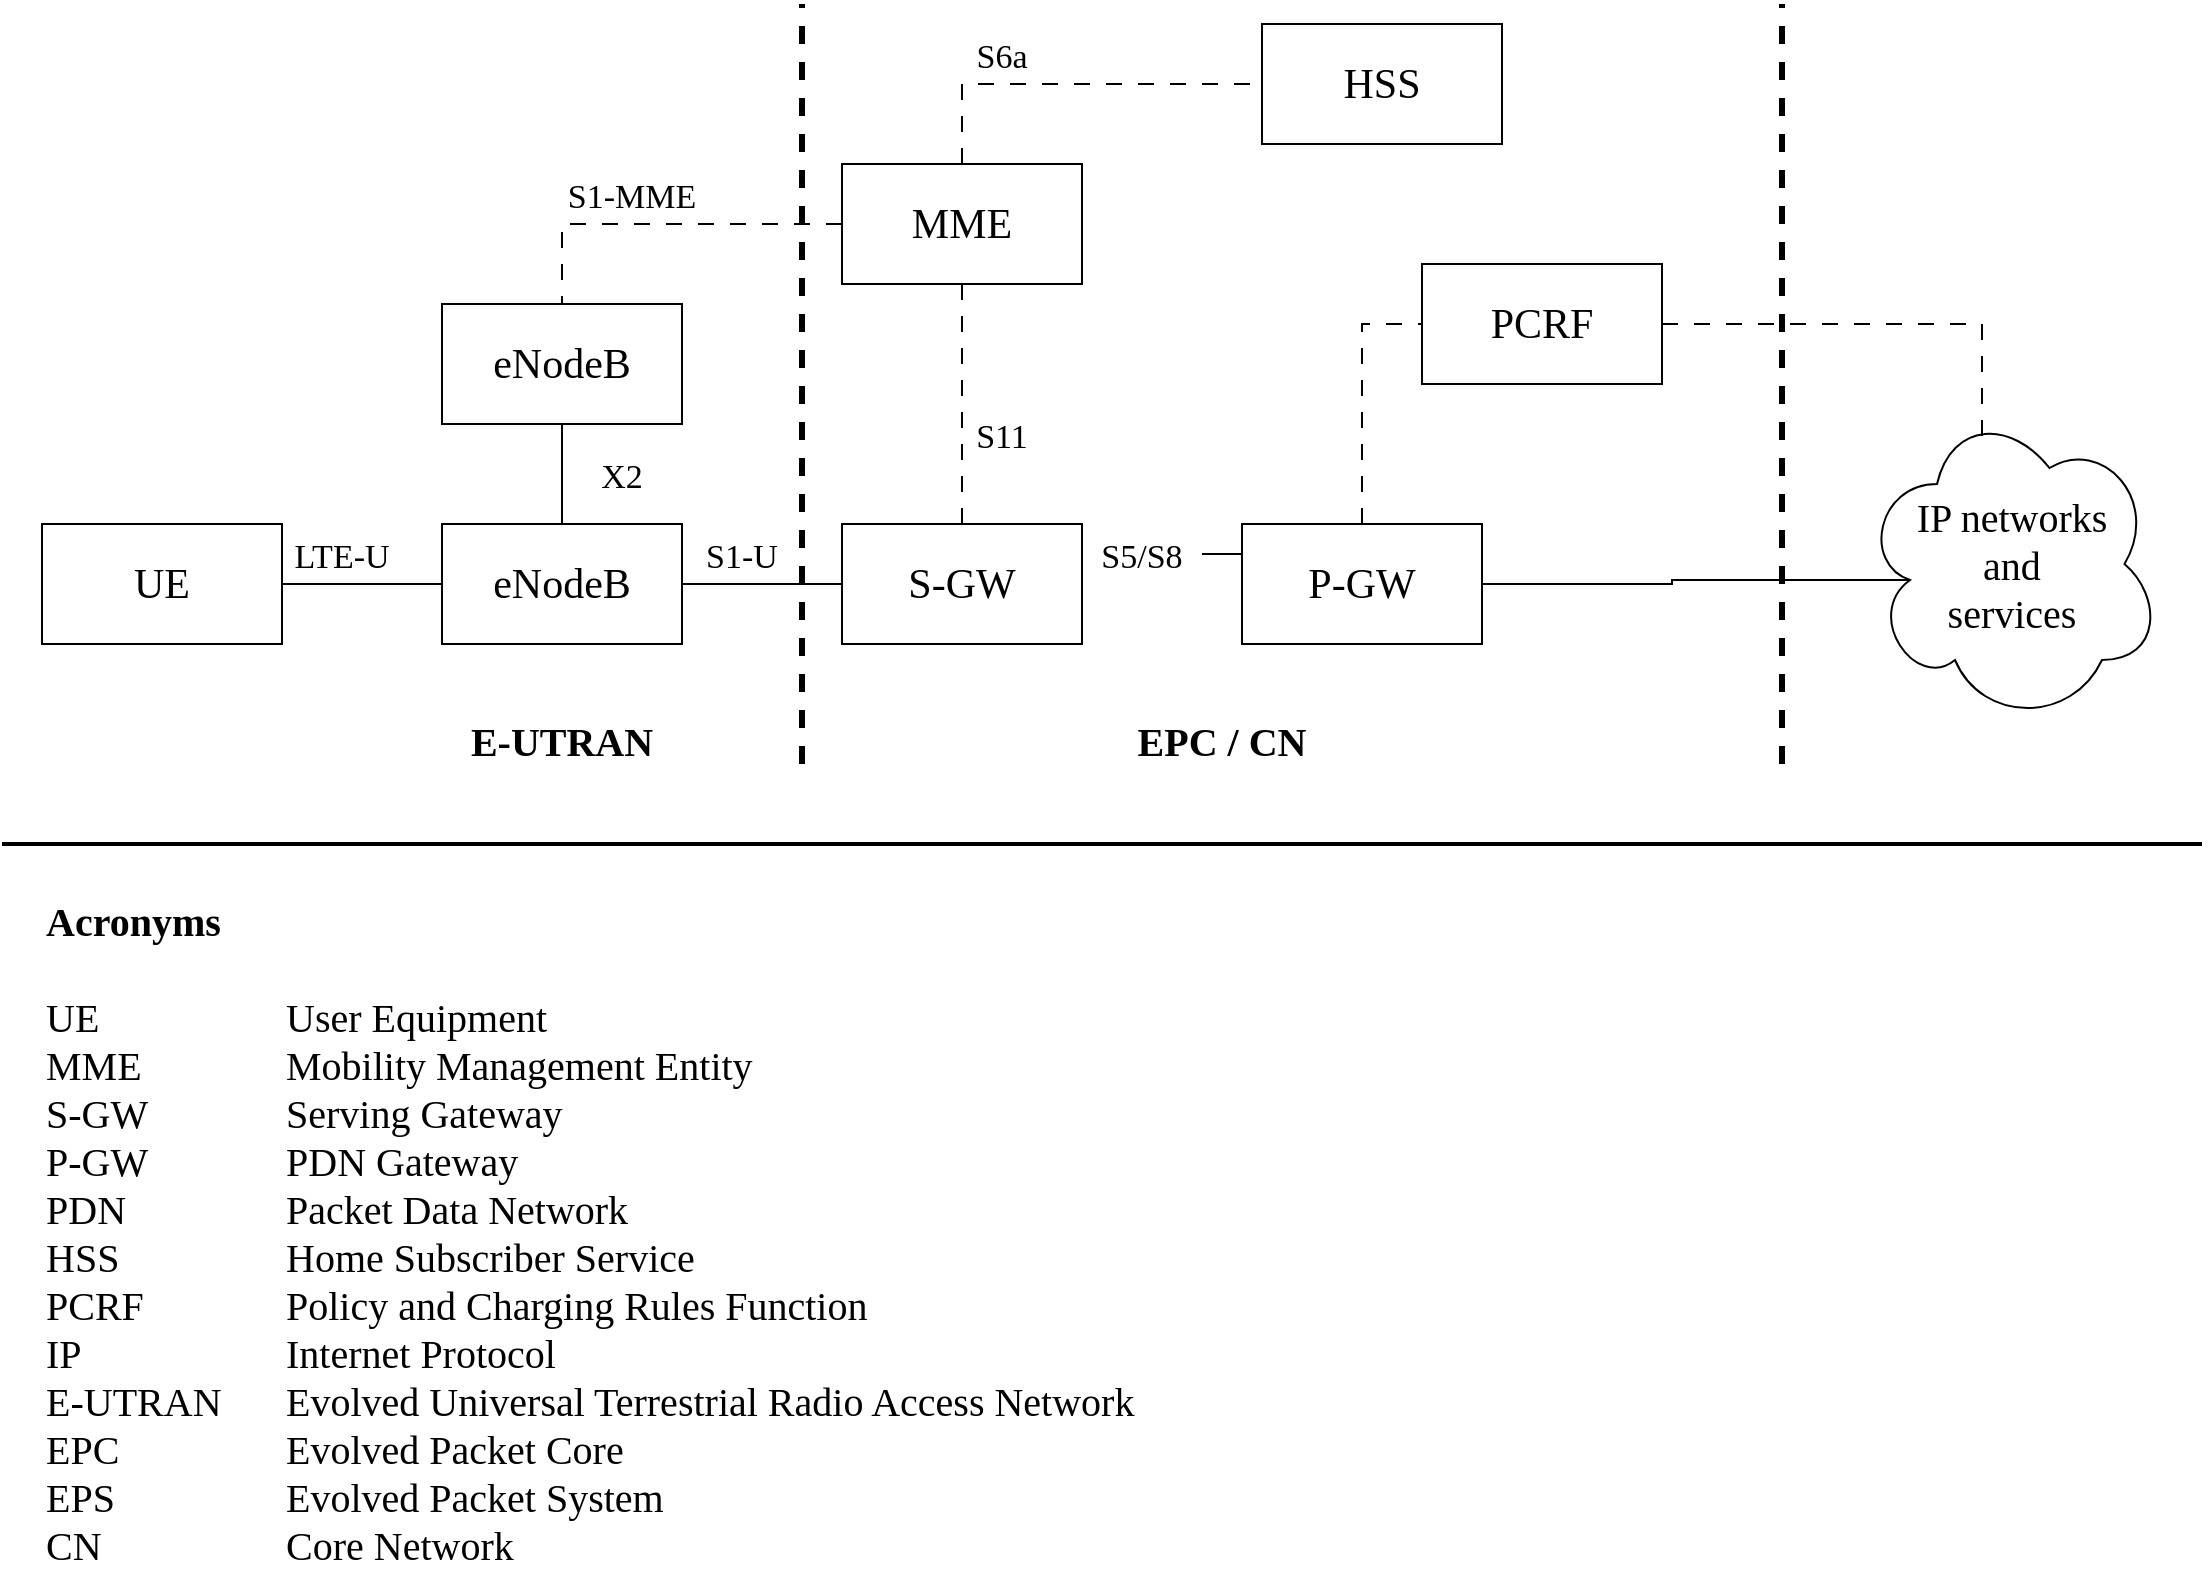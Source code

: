 <mxfile version="26.0.16">
  <diagram name="4G Arch" id="kdekr-74l3fG8k_nJq0Z">
    <mxGraphModel dx="1311" dy="813" grid="1" gridSize="10" guides="1" tooltips="1" connect="1" arrows="1" fold="1" page="1" pageScale="1" pageWidth="1169" pageHeight="827" math="0" shadow="0">
      <root>
        <mxCell id="0" />
        <mxCell id="1" parent="0" />
        <mxCell id="MZZMYxOEF6bEyVQnh1xA-2" value="S1-MME" style="text;html=1;align=center;verticalAlign=top;whiteSpace=wrap;rounded=0;fontFamily=Times New Roman;fontSize=17;" parent="1" vertex="1">
          <mxGeometry x="300" y="100" width="70" height="30" as="geometry" />
        </mxCell>
        <mxCell id="nHdclkd6g211Ud96iTYE-10" style="edgeStyle=orthogonalEdgeStyle;rounded=0;orthogonalLoop=1;jettySize=auto;html=1;exitX=1;exitY=0.5;exitDx=0;exitDy=0;entryX=0;entryY=0.5;entryDx=0;entryDy=0;endArrow=none;startFill=0;fontFamily=Times New Roman;verticalAlign=top;" edge="1" parent="1" source="nHdclkd6g211Ud96iTYE-1" target="nHdclkd6g211Ud96iTYE-2">
          <mxGeometry relative="1" as="geometry" />
        </mxCell>
        <mxCell id="nHdclkd6g211Ud96iTYE-1" value="UE" style="rounded=0;whiteSpace=wrap;html=1;fontFamily=Times New Roman;verticalAlign=middle;fontSize=21;" vertex="1" parent="1">
          <mxGeometry x="40" y="280" width="120" height="60" as="geometry" />
        </mxCell>
        <mxCell id="nHdclkd6g211Ud96iTYE-11" style="edgeStyle=orthogonalEdgeStyle;rounded=0;orthogonalLoop=1;jettySize=auto;html=1;exitX=1;exitY=0.5;exitDx=0;exitDy=0;entryX=0;entryY=0.5;entryDx=0;entryDy=0;endArrow=none;startFill=0;fontFamily=Times New Roman;verticalAlign=top;" edge="1" parent="1" source="nHdclkd6g211Ud96iTYE-2" target="nHdclkd6g211Ud96iTYE-4">
          <mxGeometry relative="1" as="geometry" />
        </mxCell>
        <mxCell id="nHdclkd6g211Ud96iTYE-2" value="eNodeB" style="rounded=0;whiteSpace=wrap;html=1;fontFamily=Times New Roman;verticalAlign=middle;fontSize=21;" vertex="1" parent="1">
          <mxGeometry x="240" y="280" width="120" height="60" as="geometry" />
        </mxCell>
        <mxCell id="nHdclkd6g211Ud96iTYE-14" style="edgeStyle=orthogonalEdgeStyle;rounded=0;orthogonalLoop=1;jettySize=auto;html=1;entryX=0.5;entryY=0;entryDx=0;entryDy=0;exitX=0.5;exitY=1;exitDx=0;exitDy=0;dashed=1;dashPattern=8 8;endArrow=none;startFill=0;fontFamily=Times New Roman;verticalAlign=top;" edge="1" parent="1" source="nHdclkd6g211Ud96iTYE-3" target="nHdclkd6g211Ud96iTYE-4">
          <mxGeometry relative="1" as="geometry">
            <mxPoint x="490" y="240" as="sourcePoint" />
          </mxGeometry>
        </mxCell>
        <mxCell id="nHdclkd6g211Ud96iTYE-15" style="edgeStyle=orthogonalEdgeStyle;rounded=0;orthogonalLoop=1;jettySize=auto;html=1;exitX=0.5;exitY=0;exitDx=0;exitDy=0;entryX=0;entryY=0.5;entryDx=0;entryDy=0;dashed=1;dashPattern=8 8;endArrow=none;startFill=0;fontFamily=Times New Roman;verticalAlign=top;" edge="1" parent="1" source="nHdclkd6g211Ud96iTYE-3" target="nHdclkd6g211Ud96iTYE-6">
          <mxGeometry relative="1" as="geometry" />
        </mxCell>
        <mxCell id="nHdclkd6g211Ud96iTYE-36" style="edgeStyle=orthogonalEdgeStyle;rounded=0;orthogonalLoop=1;jettySize=auto;html=1;exitX=0;exitY=0.5;exitDx=0;exitDy=0;entryX=0.5;entryY=0;entryDx=0;entryDy=0;dashed=1;dashPattern=8 8;endArrow=none;startFill=0;" edge="1" parent="1" source="nHdclkd6g211Ud96iTYE-3" target="nHdclkd6g211Ud96iTYE-34">
          <mxGeometry relative="1" as="geometry" />
        </mxCell>
        <mxCell id="nHdclkd6g211Ud96iTYE-3" value="MME" style="rounded=0;whiteSpace=wrap;html=1;fontFamily=Times New Roman;verticalAlign=middle;fontSize=21;" vertex="1" parent="1">
          <mxGeometry x="440" y="100" width="120" height="60" as="geometry" />
        </mxCell>
        <mxCell id="nHdclkd6g211Ud96iTYE-16" style="edgeStyle=orthogonalEdgeStyle;rounded=0;orthogonalLoop=1;jettySize=auto;html=1;exitX=1;exitY=0.5;exitDx=0;exitDy=0;entryX=0;entryY=0.5;entryDx=0;entryDy=0;endArrow=none;startFill=0;fontFamily=Times New Roman;verticalAlign=top;" edge="1" parent="1" source="nHdclkd6g211Ud96iTYE-24" target="nHdclkd6g211Ud96iTYE-5">
          <mxGeometry relative="1" as="geometry" />
        </mxCell>
        <mxCell id="nHdclkd6g211Ud96iTYE-4" value="S-GW" style="rounded=0;whiteSpace=wrap;html=1;fontFamily=Times New Roman;verticalAlign=middle;fontSize=21;" vertex="1" parent="1">
          <mxGeometry x="440" y="280" width="120" height="60" as="geometry" />
        </mxCell>
        <mxCell id="nHdclkd6g211Ud96iTYE-17" style="edgeStyle=orthogonalEdgeStyle;rounded=0;orthogonalLoop=1;jettySize=auto;html=1;exitX=0.5;exitY=0;exitDx=0;exitDy=0;entryX=0;entryY=0.5;entryDx=0;entryDy=0;dashed=1;dashPattern=8 8;endArrow=none;startFill=0;fontFamily=Times New Roman;verticalAlign=top;" edge="1" parent="1" source="nHdclkd6g211Ud96iTYE-5" target="nHdclkd6g211Ud96iTYE-7">
          <mxGeometry relative="1" as="geometry" />
        </mxCell>
        <mxCell id="nHdclkd6g211Ud96iTYE-5" value="P-GW" style="rounded=0;whiteSpace=wrap;html=1;fontFamily=Times New Roman;verticalAlign=middle;fontSize=21;" vertex="1" parent="1">
          <mxGeometry x="640" y="280" width="120" height="60" as="geometry" />
        </mxCell>
        <mxCell id="nHdclkd6g211Ud96iTYE-6" value="HSS" style="rounded=0;whiteSpace=wrap;html=1;fontFamily=Times New Roman;verticalAlign=middle;fontSize=21;" vertex="1" parent="1">
          <mxGeometry x="650" y="30" width="120" height="60" as="geometry" />
        </mxCell>
        <mxCell id="nHdclkd6g211Ud96iTYE-7" value="PCRF" style="rounded=0;whiteSpace=wrap;html=1;fontFamily=Times New Roman;verticalAlign=middle;fontSize=21;" vertex="1" parent="1">
          <mxGeometry x="730" y="150" width="120" height="60" as="geometry" />
        </mxCell>
        <mxCell id="nHdclkd6g211Ud96iTYE-8" value="IP networks&lt;div&gt;and&lt;/div&gt;&lt;div&gt;services&lt;/div&gt;" style="ellipse;shape=cloud;whiteSpace=wrap;html=1;fontFamily=Times New Roman;verticalAlign=middle;fontSize=20;" vertex="1" parent="1">
          <mxGeometry x="950" y="220" width="150" height="160" as="geometry" />
        </mxCell>
        <mxCell id="nHdclkd6g211Ud96iTYE-18" style="edgeStyle=orthogonalEdgeStyle;rounded=0;orthogonalLoop=1;jettySize=auto;html=1;exitX=1;exitY=0.5;exitDx=0;exitDy=0;entryX=0.16;entryY=0.55;entryDx=0;entryDy=0;entryPerimeter=0;endArrow=none;startFill=0;fontFamily=Times New Roman;verticalAlign=top;" edge="1" parent="1" source="nHdclkd6g211Ud96iTYE-5" target="nHdclkd6g211Ud96iTYE-8">
          <mxGeometry relative="1" as="geometry" />
        </mxCell>
        <mxCell id="nHdclkd6g211Ud96iTYE-19" value="LTE-U" style="text;html=1;align=center;verticalAlign=top;whiteSpace=wrap;rounded=0;fontFamily=Times New Roman;fontSize=17;" vertex="1" parent="1">
          <mxGeometry x="160" y="280" width="60" height="30" as="geometry" />
        </mxCell>
        <mxCell id="nHdclkd6g211Ud96iTYE-20" value="S1-U" style="text;html=1;align=center;verticalAlign=top;whiteSpace=wrap;rounded=0;fontFamily=Times New Roman;fontSize=17;" vertex="1" parent="1">
          <mxGeometry x="360" y="280" width="60" height="30" as="geometry" />
        </mxCell>
        <mxCell id="nHdclkd6g211Ud96iTYE-22" value="S6a" style="text;html=1;align=center;verticalAlign=top;whiteSpace=wrap;rounded=0;fontFamily=Times New Roman;fontSize=17;" vertex="1" parent="1">
          <mxGeometry x="490" y="30" width="60" height="30" as="geometry" />
        </mxCell>
        <mxCell id="nHdclkd6g211Ud96iTYE-23" value="S11" style="text;html=1;align=center;verticalAlign=top;whiteSpace=wrap;rounded=0;fontFamily=Times New Roman;fontSize=17;" vertex="1" parent="1">
          <mxGeometry x="490" y="220" width="60" height="30" as="geometry" />
        </mxCell>
        <mxCell id="nHdclkd6g211Ud96iTYE-26" value="&lt;div&gt;&lt;font&gt;&lt;b&gt;Acronyms&lt;/b&gt;&lt;/font&gt;&lt;/div&gt;&lt;div&gt;&lt;font&gt;&lt;br&gt;&lt;/font&gt;&lt;/div&gt;&lt;font&gt;UE&lt;span style=&quot;white-space: pre;&quot;&gt;&#x9;&lt;/span&gt;&lt;span style=&quot;white-space: pre;&quot;&gt;&#x9;&lt;span style=&quot;white-space: pre;&quot;&gt;&#x9;&lt;/span&gt;&lt;/span&gt;User Equipment&lt;/font&gt;&lt;div&gt;&lt;font&gt;MME&lt;span style=&quot;white-space: pre;&quot;&gt;&#x9;&lt;span style=&quot;white-space: pre;&quot;&gt;&#x9;&lt;/span&gt;&lt;/span&gt;Mobility Management Entity&lt;/font&gt;&lt;/div&gt;&lt;div&gt;&lt;font&gt;S-GW&lt;span style=&quot;white-space: pre;&quot;&gt;&#x9;&lt;span style=&quot;white-space: pre;&quot;&gt;&#x9;&lt;/span&gt;&lt;/span&gt;Serving Gateway&lt;/font&gt;&lt;/div&gt;&lt;div&gt;&lt;font&gt;P-GW&lt;span style=&quot;white-space: pre;&quot;&gt;&#x9;&lt;span style=&quot;white-space: pre;&quot;&gt;&#x9;&lt;/span&gt;&lt;/span&gt;PDN Gateway&lt;/font&gt;&lt;/div&gt;&lt;div&gt;&lt;font&gt;PDN&lt;span style=&quot;white-space: pre;&quot;&gt;&#x9;&lt;/span&gt;&lt;span style=&quot;white-space: pre;&quot;&gt;&#x9;&lt;/span&gt;Packet Data Network&lt;/font&gt;&lt;/div&gt;&lt;div&gt;&lt;font&gt;HSS&lt;span style=&quot;white-space: pre;&quot;&gt;&#x9;&lt;/span&gt;&lt;span style=&quot;white-space: pre;&quot;&gt;&#x9;&lt;span style=&quot;white-space: pre;&quot;&gt;&#x9;&lt;/span&gt;&lt;/span&gt;Home Subscriber Service&lt;/font&gt;&lt;/div&gt;&lt;div&gt;&lt;font&gt;PCRF&lt;span style=&quot;white-space: pre;&quot;&gt;&#x9;&lt;span style=&quot;white-space: pre;&quot;&gt;&#x9;&lt;/span&gt;&lt;/span&gt;Policy and Charging Rules Function&lt;/font&gt;&lt;/div&gt;&lt;div&gt;&lt;font&gt;IP&lt;span style=&quot;white-space: pre;&quot;&gt;&#x9;&lt;/span&gt;&lt;span style=&quot;white-space: pre;&quot;&gt;&#x9;&lt;span style=&quot;white-space: pre;&quot;&gt;&#x9;&lt;/span&gt;&lt;/span&gt;Internet Protocol&lt;/font&gt;&lt;/div&gt;&lt;div&gt;&lt;font&gt;E-UTRAN&lt;span style=&quot;white-space: pre;&quot;&gt;&#x9;&lt;/span&gt;Evolved Universal Terrestrial Radio Access Network&lt;/font&gt;&lt;/div&gt;&lt;div&gt;&lt;font&gt;EPC&lt;span style=&quot;white-space: pre;&quot;&gt;&#x9;&lt;/span&gt;&lt;span style=&quot;white-space: pre;&quot;&gt;&#x9;&lt;/span&gt;&lt;span style=&quot;white-space: pre;&quot;&gt;&#x9;&lt;/span&gt;Evolved Packet Core&lt;/font&gt;&lt;/div&gt;&lt;div&gt;&lt;font&gt;EPS&lt;span style=&quot;white-space: pre;&quot;&gt;&#x9;&lt;/span&gt;&lt;span style=&quot;white-space: pre;&quot;&gt;&#x9;&lt;/span&gt;&lt;span style=&quot;white-space: pre;&quot;&gt;&#x9;&lt;/span&gt;Evolved Packet System&lt;/font&gt;&lt;/div&gt;&lt;div&gt;&lt;font&gt;CN&lt;span style=&quot;white-space: pre;&quot;&gt;&#x9;&lt;/span&gt;&lt;span style=&quot;white-space: pre;&quot;&gt;&#x9;&lt;/span&gt;&lt;span style=&quot;white-space: pre;&quot;&gt;&#x9;&lt;/span&gt;Core Network&lt;/font&gt;&lt;/div&gt;" style="text;html=1;align=left;verticalAlign=top;whiteSpace=wrap;rounded=0;fontSize=20;fontFamily=Times New Roman;" vertex="1" parent="1">
          <mxGeometry x="40" y="460" width="600" height="340" as="geometry" />
        </mxCell>
        <mxCell id="nHdclkd6g211Ud96iTYE-27" style="edgeStyle=orthogonalEdgeStyle;rounded=0;orthogonalLoop=1;jettySize=auto;html=1;exitX=1;exitY=0.5;exitDx=0;exitDy=0;entryX=0.4;entryY=0.1;entryDx=0;entryDy=0;entryPerimeter=0;dashed=1;dashPattern=8 8;endArrow=none;startFill=0;fontFamily=Times New Roman;verticalAlign=top;" edge="1" parent="1" source="nHdclkd6g211Ud96iTYE-7" target="nHdclkd6g211Ud96iTYE-8">
          <mxGeometry relative="1" as="geometry" />
        </mxCell>
        <mxCell id="nHdclkd6g211Ud96iTYE-28" value="" style="endArrow=none;dashed=1;html=1;rounded=0;strokeWidth=3;fontFamily=Times New Roman;verticalAlign=top;" edge="1" parent="1">
          <mxGeometry width="50" height="50" relative="1" as="geometry">
            <mxPoint x="420" y="400" as="sourcePoint" />
            <mxPoint x="420" y="20" as="targetPoint" />
          </mxGeometry>
        </mxCell>
        <mxCell id="nHdclkd6g211Ud96iTYE-29" value="&lt;font&gt;&lt;b&gt;E-UTRAN&lt;/b&gt;&lt;/font&gt;" style="text;html=1;align=center;verticalAlign=top;whiteSpace=wrap;rounded=0;fontFamily=Times New Roman;fontSize=20;" vertex="1" parent="1">
          <mxGeometry x="240" y="370" width="120" height="30" as="geometry" />
        </mxCell>
        <mxCell id="nHdclkd6g211Ud96iTYE-30" value="" style="endArrow=none;html=1;rounded=0;strokeWidth=2;fontFamily=Times New Roman;verticalAlign=top;" edge="1" parent="1">
          <mxGeometry width="50" height="50" relative="1" as="geometry">
            <mxPoint x="1120" y="440" as="sourcePoint" />
            <mxPoint x="20" y="440" as="targetPoint" />
          </mxGeometry>
        </mxCell>
        <mxCell id="nHdclkd6g211Ud96iTYE-31" value="&lt;font&gt;&lt;b&gt;EPC / CN&lt;/b&gt;&lt;/font&gt;" style="text;html=1;align=center;verticalAlign=top;whiteSpace=wrap;rounded=0;fontFamily=Times New Roman;fontSize=20;" vertex="1" parent="1">
          <mxGeometry x="570" y="370" width="120" height="30" as="geometry" />
        </mxCell>
        <mxCell id="nHdclkd6g211Ud96iTYE-33" value="" style="endArrow=none;dashed=1;html=1;rounded=0;strokeWidth=3;fontFamily=Times New Roman;verticalAlign=top;" edge="1" parent="1">
          <mxGeometry width="50" height="50" relative="1" as="geometry">
            <mxPoint x="910" y="400" as="sourcePoint" />
            <mxPoint x="910" y="20" as="targetPoint" />
          </mxGeometry>
        </mxCell>
        <mxCell id="nHdclkd6g211Ud96iTYE-35" style="edgeStyle=orthogonalEdgeStyle;rounded=0;orthogonalLoop=1;jettySize=auto;html=1;exitX=0.5;exitY=1;exitDx=0;exitDy=0;entryX=0.5;entryY=0;entryDx=0;entryDy=0;endArrow=none;startFill=0;" edge="1" parent="1" source="nHdclkd6g211Ud96iTYE-34" target="nHdclkd6g211Ud96iTYE-2">
          <mxGeometry relative="1" as="geometry" />
        </mxCell>
        <mxCell id="nHdclkd6g211Ud96iTYE-34" value="eNodeB" style="rounded=0;whiteSpace=wrap;html=1;fontFamily=Times New Roman;verticalAlign=middle;fontSize=21;" vertex="1" parent="1">
          <mxGeometry x="240" y="170" width="120" height="60" as="geometry" />
        </mxCell>
        <mxCell id="nHdclkd6g211Ud96iTYE-37" value="X2" style="text;html=1;align=center;verticalAlign=top;whiteSpace=wrap;rounded=0;fontFamily=Times New Roman;fontSize=17;" vertex="1" parent="1">
          <mxGeometry x="300" y="240" width="60" height="30" as="geometry" />
        </mxCell>
        <mxCell id="nHdclkd6g211Ud96iTYE-40" value="" style="edgeStyle=orthogonalEdgeStyle;rounded=0;orthogonalLoop=1;jettySize=auto;html=1;exitX=1;exitY=0.5;exitDx=0;exitDy=0;entryX=0;entryY=0.5;entryDx=0;entryDy=0;endArrow=none;startFill=0;fontFamily=Times New Roman;verticalAlign=top;" edge="1" parent="1" source="nHdclkd6g211Ud96iTYE-4" target="nHdclkd6g211Ud96iTYE-24">
          <mxGeometry relative="1" as="geometry">
            <mxPoint x="560" y="310" as="sourcePoint" />
            <mxPoint x="640" y="310" as="targetPoint" />
          </mxGeometry>
        </mxCell>
        <mxCell id="nHdclkd6g211Ud96iTYE-24" value="S5/S8" style="text;html=1;align=center;verticalAlign=top;whiteSpace=wrap;rounded=0;fontFamily=Times New Roman;fontSize=17;" vertex="1" parent="1">
          <mxGeometry x="560" y="280" width="60" height="30" as="geometry" />
        </mxCell>
      </root>
    </mxGraphModel>
  </diagram>
</mxfile>
